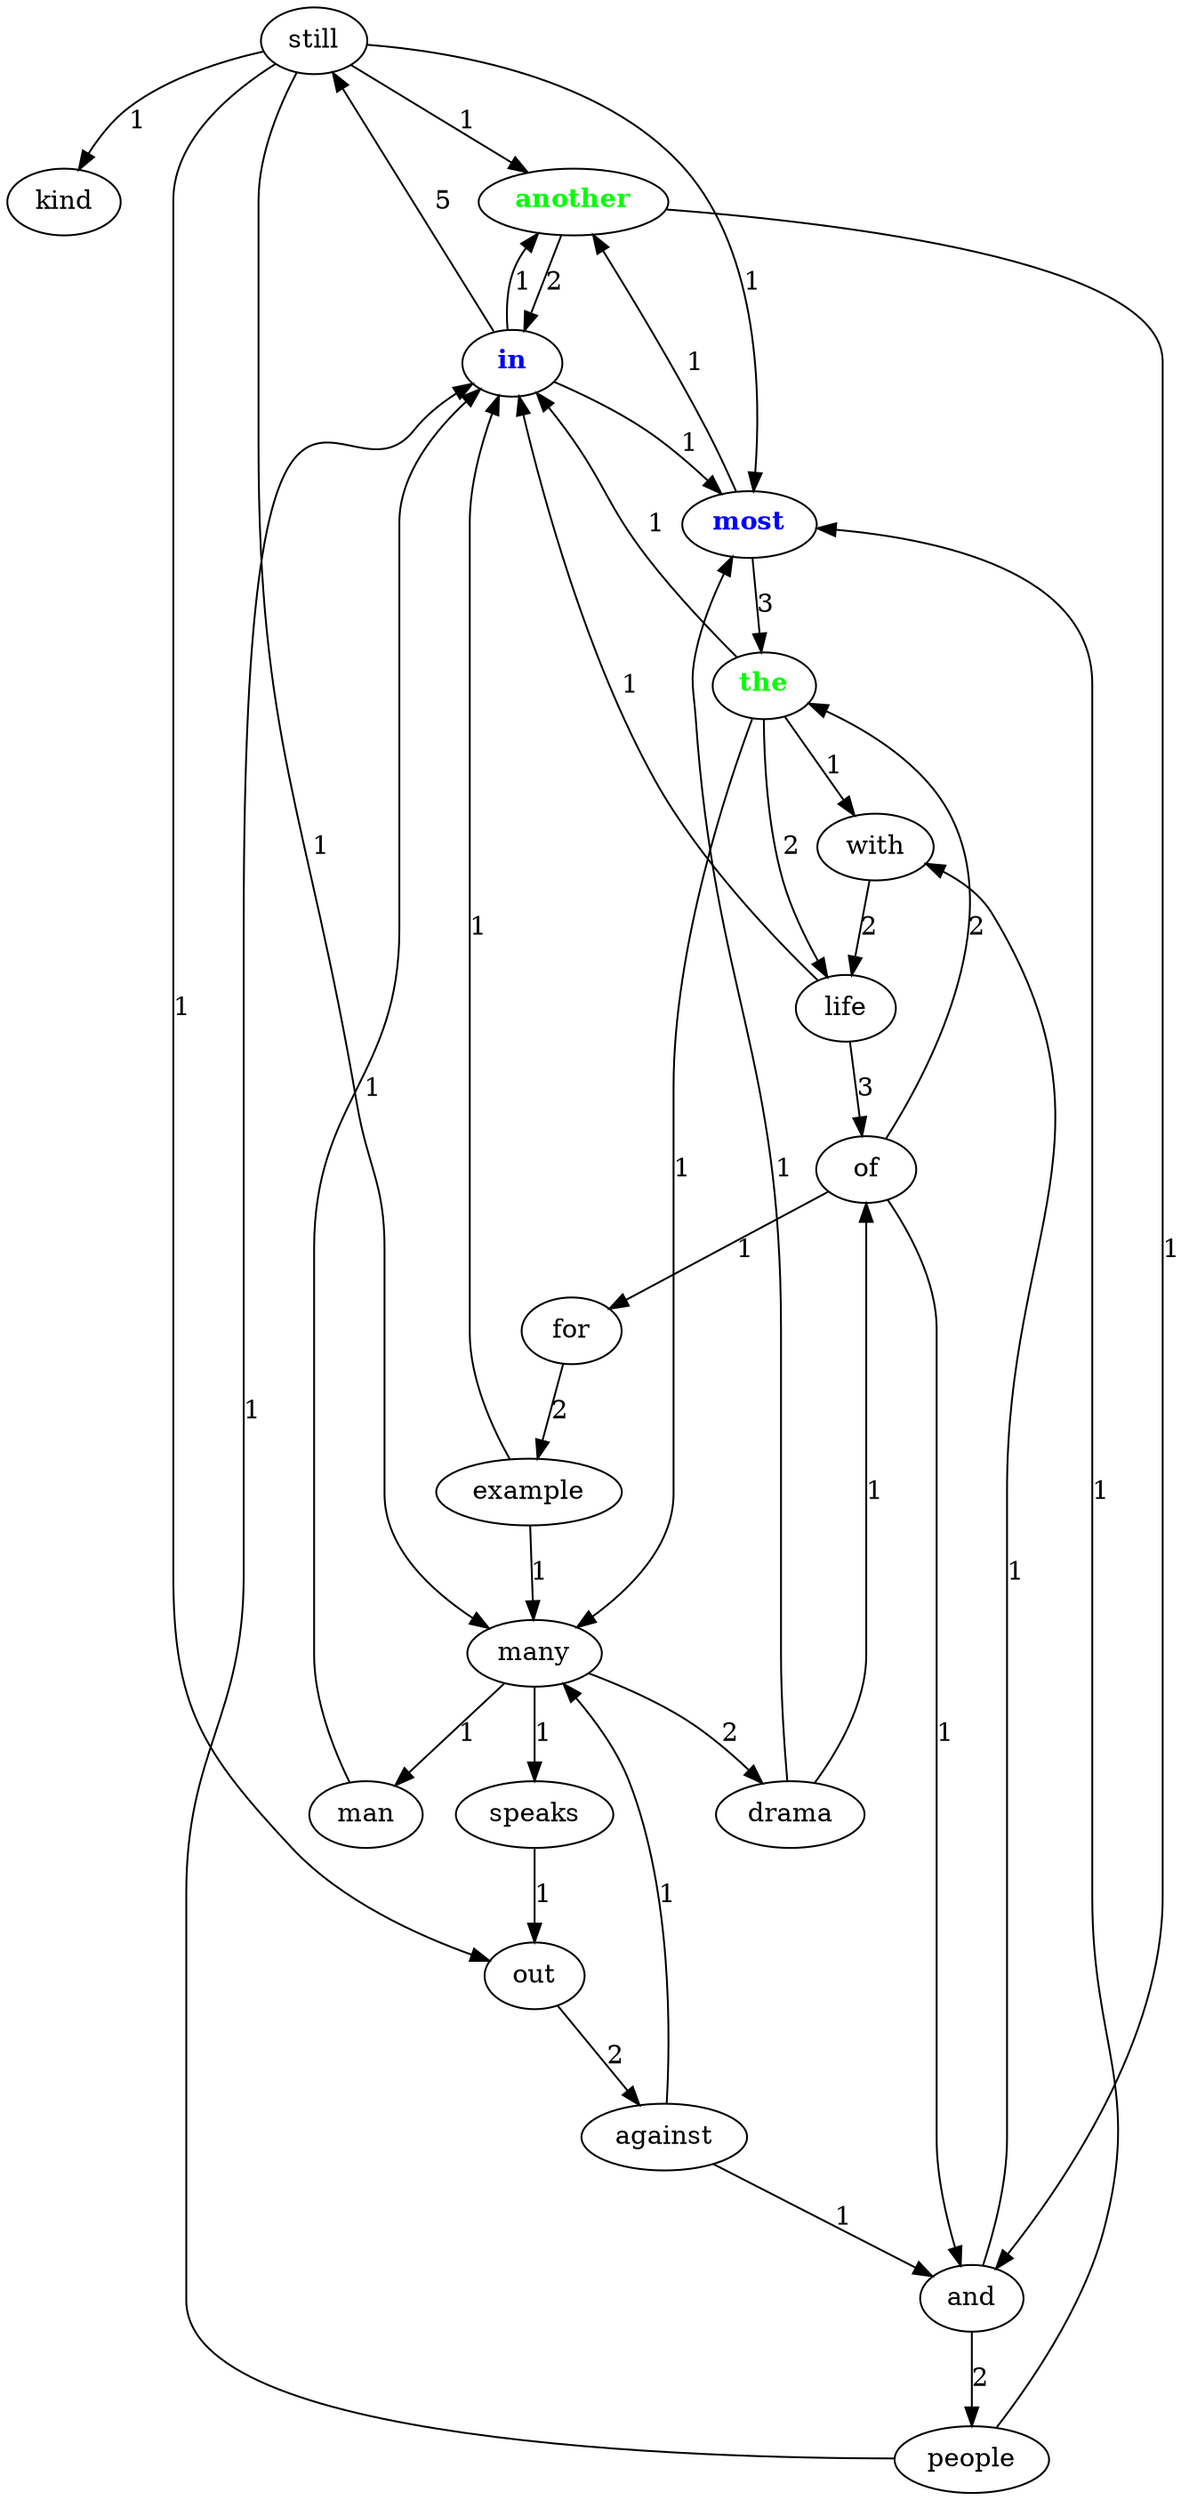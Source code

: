 digraph G {
    still;
    in [label=<<font color="blue"><b>in</b></font>>];
    against;
    kind;
    another [label=<<font color="green"><b>another</b></font>>];
    for;
    many;
    people;
    life;
    example;
    out;
    most [label=<<font color="blue"><b>most</b></font>>];
    the [label=<<font color="green"><b>the</b></font>>];
    with;
    drama;
    and;
    of;
    speaks;
    man;
    still -> most [label="1"];
    still -> kind [label="1"];
    still -> another [label="1"];
    still -> many [label="1"];
    still -> out [label="1"];
    in -> most [label="1"];
    in -> still [label="5"];
    in -> another [label="1"];
    against -> and [label="1"];
    against -> many [label="1"];
    another -> in [label="2"];
    another -> and [label="1"];
    for -> example [label="2"];
    many -> drama [label="2"];
    many -> speaks [label="1"];
    many -> man [label="1"];
    people -> most [label="1"];
    people -> in [label="1"];
    life -> in [label="1"];
    life -> of [label="3"];
    example -> in [label="1"];
    example -> many [label="1"];
    out -> against [label="2"];
    most -> the [label="3"];
    most -> another [label="1"];
    the -> with [label="1"];
    the -> in [label="1"];
    the -> many [label="1"];
    the -> life [label="2"];
    with -> life [label="2"];
    drama -> most [label="1"];
    drama -> of [label="1"];
    and -> with [label="1"];
    and -> people [label="2"];
    of -> the [label="2"];
    of -> and [label="1"];
    of -> for [label="1"];
    speaks -> out [label="1"];
    man -> in [label="1"];
}